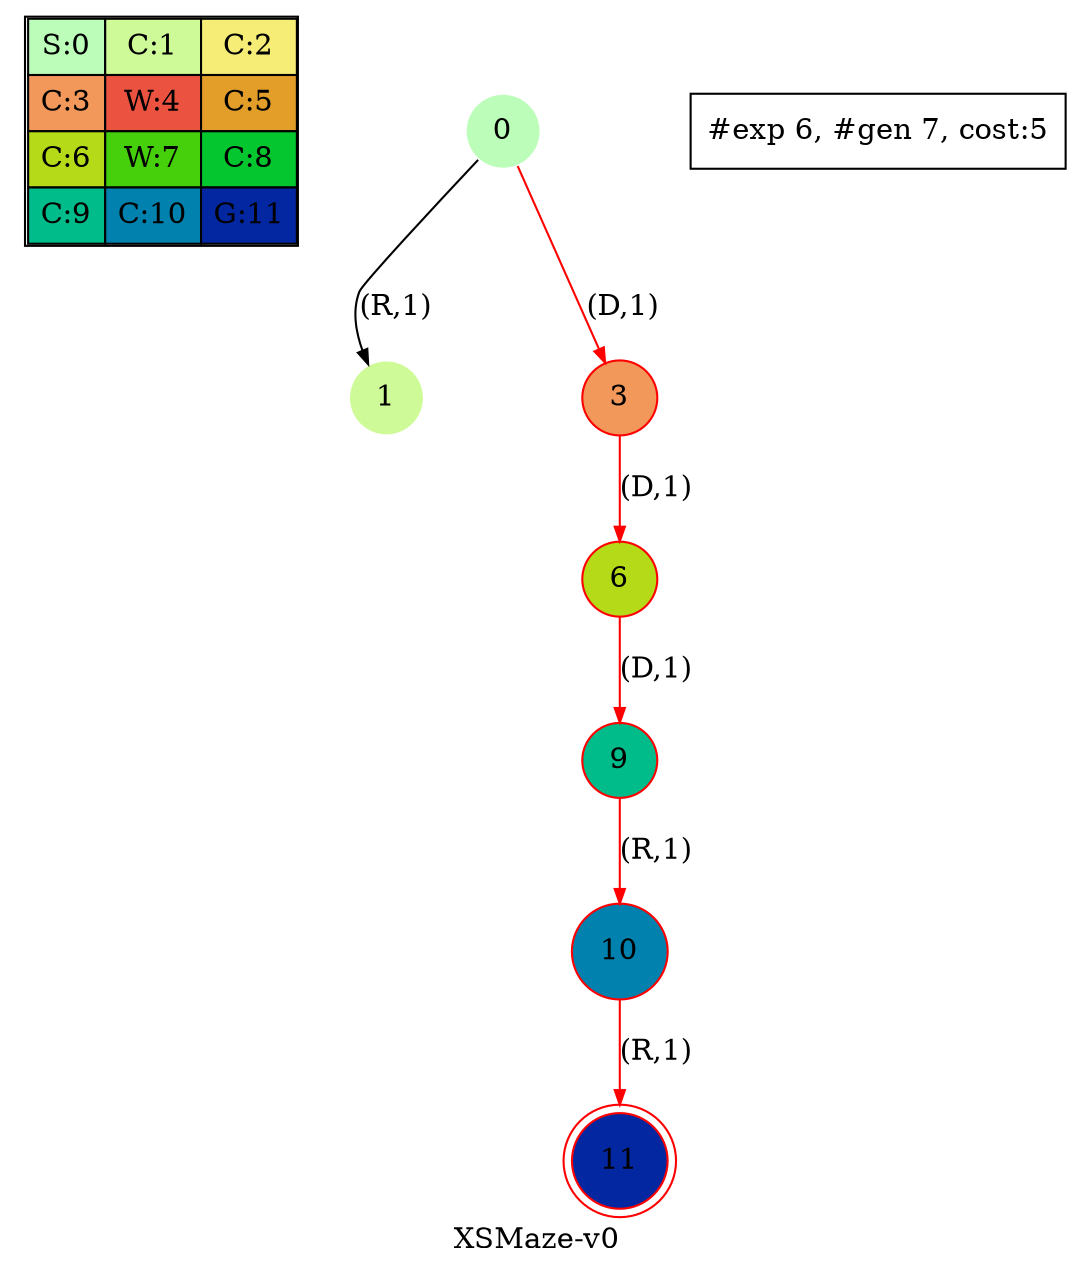 digraph XSMaze { label="XSMaze-v0"
subgraph MAP {label=Map;map [shape=plaintext label=<<table border="1" cellpadding="5" cellspacing="0" cellborder="1"><tr><td bgcolor="0.32745098 0.267733   0.99083125 1.        ">S:0</td><td bgcolor="0.24117647 0.39545121 0.97940977 1.        ">C:1</td><td bgcolor="0.15490196 0.51591783 0.96349314 1.        ">C:2</td></tr><tr><td bgcolor="0.06862745 0.62692381 0.94315443 1.        ">C:3</td><td bgcolor="0.01764706 0.72643357 0.91848699 1.        ">W:4</td><td bgcolor="0.10392157 0.81262237 0.88960401 1.        ">C:5</td></tr><tr><td bgcolor="0.19803922 0.88960401 0.8534438  1.        ">C:6</td><td bgcolor="0.28431373 0.94315443 0.81619691 1.        ">W:7</td><td bgcolor="0.37058824 0.97940977 0.77520398 1.        ">C:8</td></tr><tr><td bgcolor="0.45686275 0.99770518 0.73065313 1.        ">C:9</td><td bgcolor="0.54313725 0.99770518 0.68274886 1.        ">C:10</td><td bgcolor="0.62941176 0.97940977 0.63171101 1.        ">G:11</td></tr></table>>]} 
nodesep=1 ranksep=0.5 node [shape=circle] edge [arrowsize=0.7] 
"0_0" [label=0 style=filled color=white  fillcolor="0.32745098 0.267733   0.99083125 1.        "]; 
"0_0.1-1" [label=1 style=filled color=white  fillcolor="0.24117647 0.39545121 0.97940977 1.        "];  "0_0" -> "0_0.1-1" [label="(R,1)" ]; 
"0_0.3-3" [label=3 style=filled color=white  fillcolor="0.06862745 0.62692381 0.94315443 1.        "color=red ];   "0_0" -> "0_0.3-3" [label="(D,1)" color=red ];  
"0_0.3.6-3" [label=6 style=filled color=white  fillcolor="0.19803922 0.88960401 0.8534438  1.        "color=red ];   "0_0.3-3" -> "0_0.3.6-3" [label="(D,1)" color=red ];  
"0_0.3.6.9-3" [label=9 style=filled color=white  fillcolor="0.45686275 0.99770518 0.73065313 1.        "color=red ];   "0_0.3.6-3" -> "0_0.3.6.9-3" [label="(D,1)" color=red ];  
"0_0.3.6.9.10-1" [label=10 style=filled color=white  fillcolor="0.54313725 0.99770518 0.68274886 1.        "color=red ];   "0_0.3.6.9-3" -> "0_0.3.6.9.10-1" [label="(R,1)" color=red ];  
"0_0.3.6.9.10.11-1" [label=11 style=filled color=red peripheries=2 fillcolor="0.62941176 0.97940977 0.63171101 1.        "color=red ];   "0_0.3.6.9.10-1" -> "0_0.3.6.9.10.11-1" [label="(R,1)" color=red ];  
 "#exp 6, #gen 7, cost:5" [ shape=box ];
}
